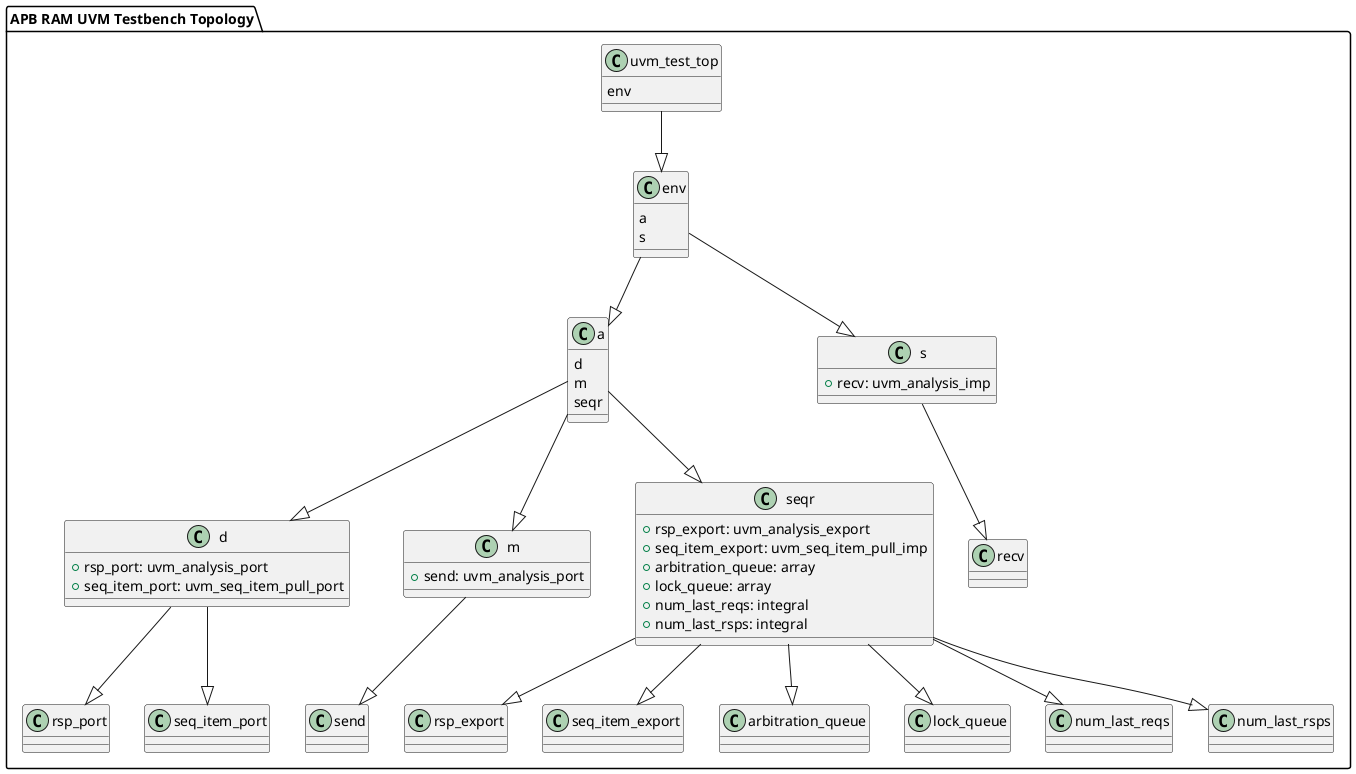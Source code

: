 @startuml
package "APB RAM UVM Testbench Topology" {
    class uvm_test_top {
        env
    }
    class env {
        a
        s
    }
    class a {
        d
        m
        seqr
    }
    class d {
        +rsp_port: uvm_analysis_port
        +seq_item_port: uvm_seq_item_pull_port
    }
    class m {
        +send: uvm_analysis_port
    }
    class seqr {
        +rsp_export: uvm_analysis_export
        +seq_item_export: uvm_seq_item_pull_imp
        +arbitration_queue: array
        +lock_queue: array
        +num_last_reqs: integral
        +num_last_rsps: integral
    }
    class s {
        +recv: uvm_analysis_imp
    }

    uvm_test_top --|> env
    env --|> a
    env --|> s
    a --|> d
    a --|> m
    a --|> seqr
    d --|> rsp_port
    d --|> seq_item_port
    m --|> send
    seqr --|> rsp_export
    seqr --|> seq_item_export
    seqr --|> arbitration_queue
    seqr --|> lock_queue
    seqr --|> num_last_reqs
    seqr --|> num_last_rsps
    s --|> recv
}
@enduml
